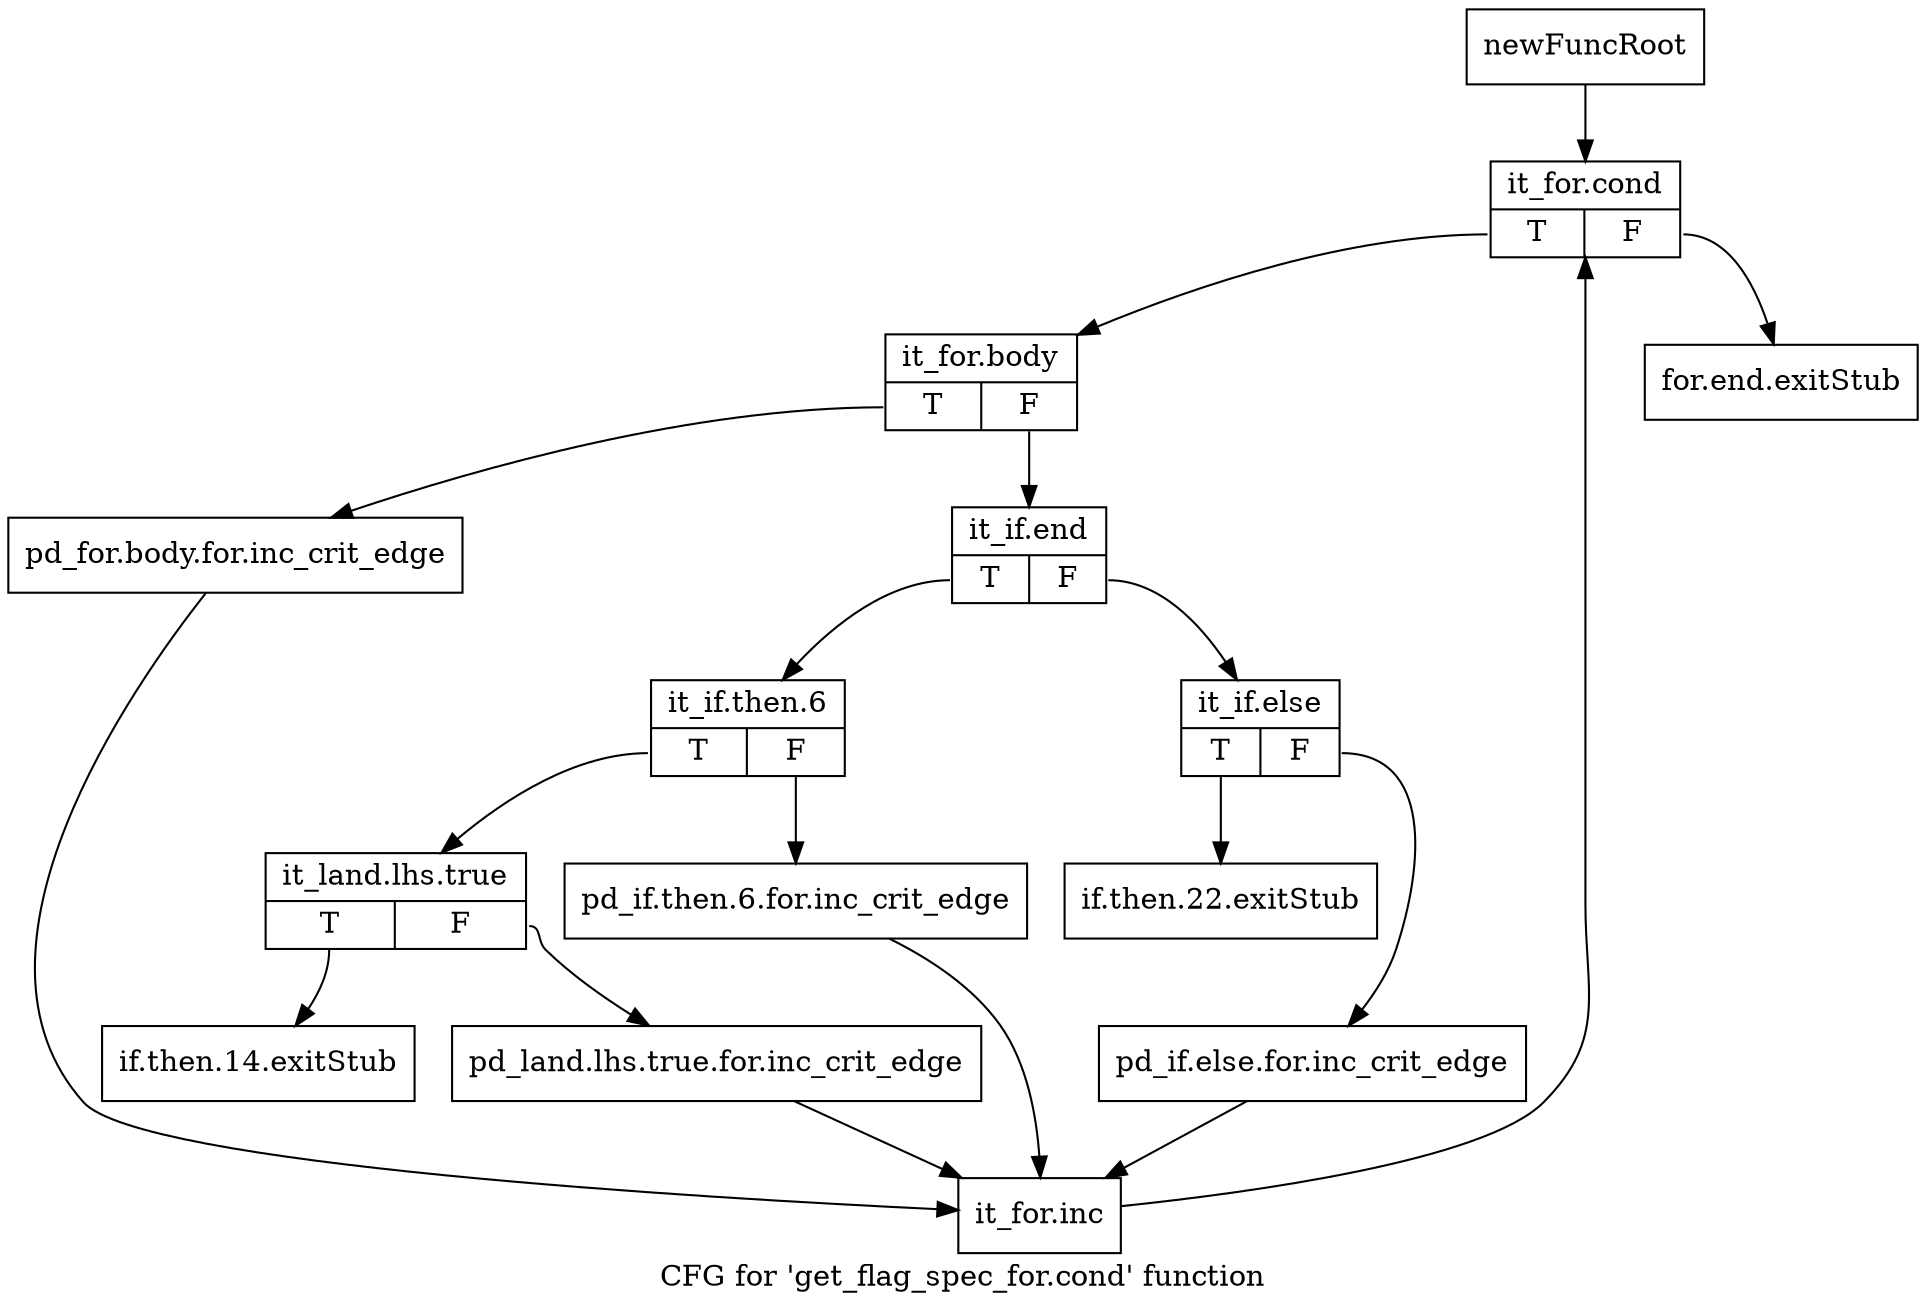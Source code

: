 digraph "CFG for 'get_flag_spec_for.cond' function" {
	label="CFG for 'get_flag_spec_for.cond' function";

	Node0xa1b8890 [shape=record,label="{newFuncRoot}"];
	Node0xa1b8890 -> Node0xa1b8e00;
	Node0xa1b88e0 [shape=record,label="{for.end.exitStub}"];
	Node0xa1b8d60 [shape=record,label="{if.then.22.exitStub}"];
	Node0xa1b8db0 [shape=record,label="{if.then.14.exitStub}"];
	Node0xa1b8e00 [shape=record,label="{it_for.cond|{<s0>T|<s1>F}}"];
	Node0xa1b8e00:s0 -> Node0xa1b8e50;
	Node0xa1b8e00:s1 -> Node0xa1b88e0;
	Node0xa1b8e50 [shape=record,label="{it_for.body|{<s0>T|<s1>F}}"];
	Node0xa1b8e50:s0 -> Node0xa1b90d0;
	Node0xa1b8e50:s1 -> Node0xa1b8ea0;
	Node0xa1b8ea0 [shape=record,label="{it_if.end|{<s0>T|<s1>F}}"];
	Node0xa1b8ea0:s0 -> Node0xa1b8f90;
	Node0xa1b8ea0:s1 -> Node0xa1b8ef0;
	Node0xa1b8ef0 [shape=record,label="{it_if.else|{<s0>T|<s1>F}}"];
	Node0xa1b8ef0:s0 -> Node0xa1b8d60;
	Node0xa1b8ef0:s1 -> Node0xa1b8f40;
	Node0xa1b8f40 [shape=record,label="{pd_if.else.for.inc_crit_edge}"];
	Node0xa1b8f40 -> Node0xa1b9120;
	Node0xa1b8f90 [shape=record,label="{it_if.then.6|{<s0>T|<s1>F}}"];
	Node0xa1b8f90:s0 -> Node0xa1b9030;
	Node0xa1b8f90:s1 -> Node0xa1b8fe0;
	Node0xa1b8fe0 [shape=record,label="{pd_if.then.6.for.inc_crit_edge}"];
	Node0xa1b8fe0 -> Node0xa1b9120;
	Node0xa1b9030 [shape=record,label="{it_land.lhs.true|{<s0>T|<s1>F}}"];
	Node0xa1b9030:s0 -> Node0xa1b8db0;
	Node0xa1b9030:s1 -> Node0xa1b9080;
	Node0xa1b9080 [shape=record,label="{pd_land.lhs.true.for.inc_crit_edge}"];
	Node0xa1b9080 -> Node0xa1b9120;
	Node0xa1b90d0 [shape=record,label="{pd_for.body.for.inc_crit_edge}"];
	Node0xa1b90d0 -> Node0xa1b9120;
	Node0xa1b9120 [shape=record,label="{it_for.inc}"];
	Node0xa1b9120 -> Node0xa1b8e00;
}
